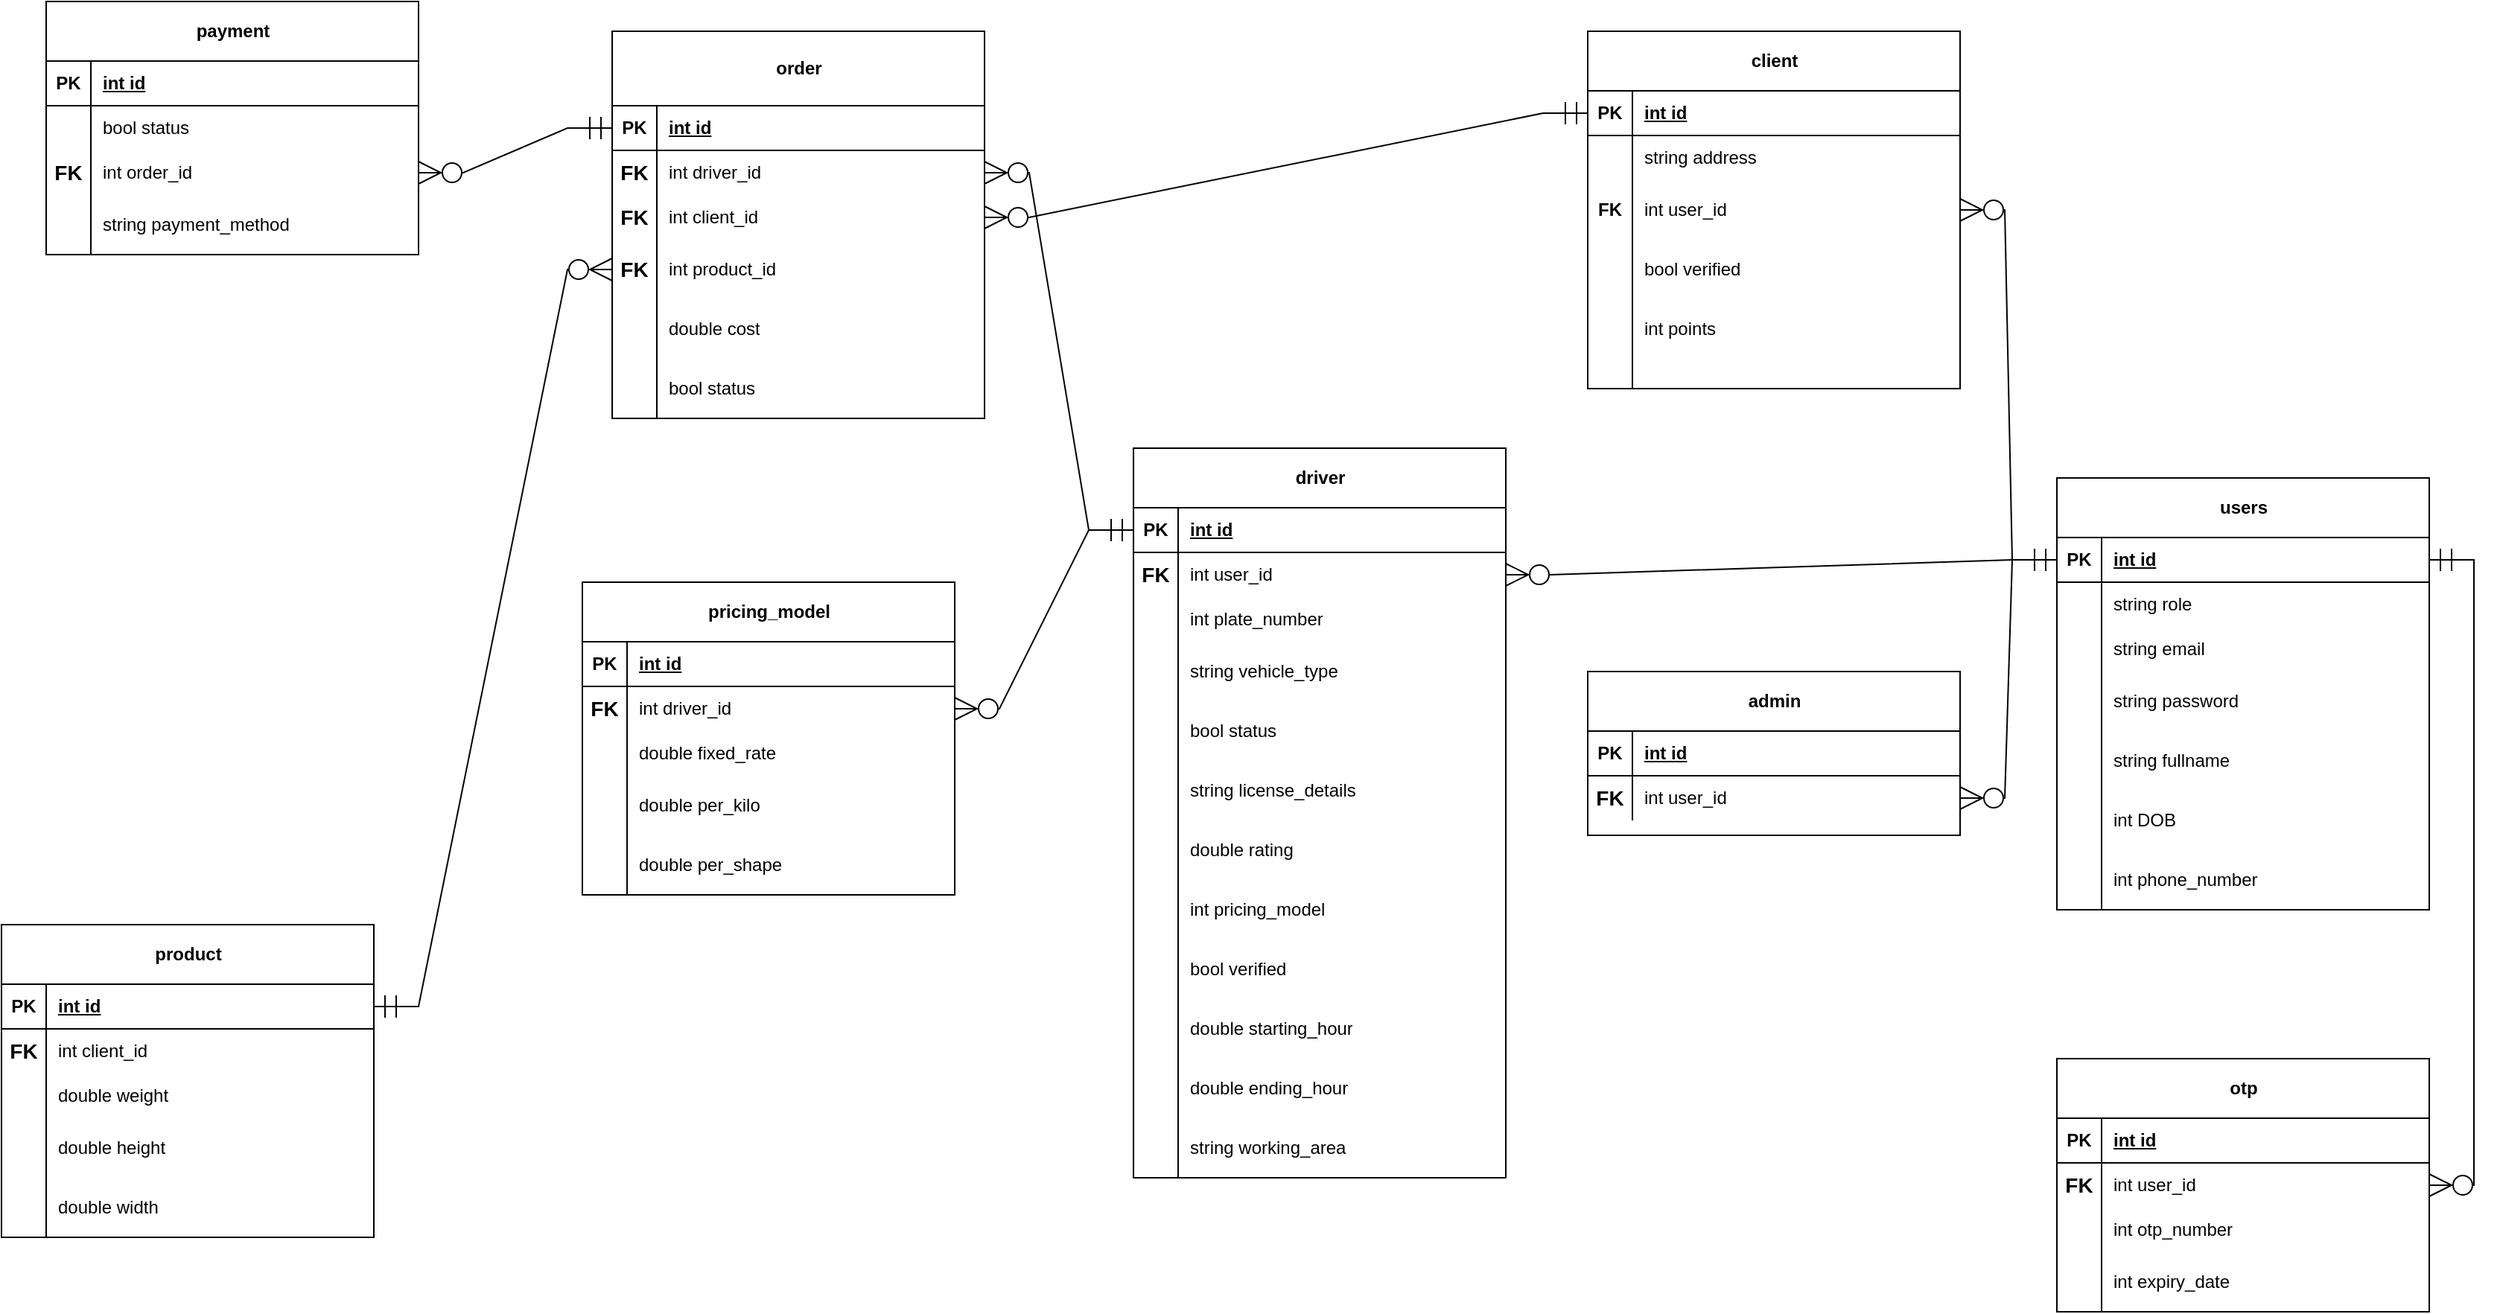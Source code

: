 <mxfile version="26.1.3">
  <diagram name="Page-1" id="a9xo3BriUFGoRTV9I2w5">
    <mxGraphModel dx="2643" dy="1025" grid="1" gridSize="10" guides="1" tooltips="1" connect="1" arrows="1" fold="1" page="1" pageScale="1" pageWidth="850" pageHeight="1100" math="0" shadow="0">
      <root>
        <mxCell id="0" />
        <mxCell id="1" parent="0" />
        <mxCell id="CptY9Ku69MgnRNYOvDGg-13" value="pricing_model" style="shape=table;startSize=40;container=1;collapsible=1;childLayout=tableLayout;fixedRows=1;rowLines=0;fontStyle=1;align=center;resizeLast=1;html=1;" vertex="1" parent="1">
          <mxGeometry x="350" y="420" width="250" height="210" as="geometry">
            <mxRectangle x="10" y="50" width="120" height="30" as="alternateBounds" />
          </mxGeometry>
        </mxCell>
        <mxCell id="CptY9Ku69MgnRNYOvDGg-14" value="" style="shape=tableRow;horizontal=0;startSize=0;swimlaneHead=0;swimlaneBody=0;fillColor=none;collapsible=0;dropTarget=0;points=[[0,0.5],[1,0.5]];portConstraint=eastwest;top=0;left=0;right=0;bottom=1;" vertex="1" parent="CptY9Ku69MgnRNYOvDGg-13">
          <mxGeometry y="40" width="250" height="30" as="geometry" />
        </mxCell>
        <mxCell id="CptY9Ku69MgnRNYOvDGg-15" value="PK" style="shape=partialRectangle;connectable=0;fillColor=none;top=0;left=0;bottom=0;right=0;fontStyle=1;overflow=hidden;whiteSpace=wrap;html=1;" vertex="1" parent="CptY9Ku69MgnRNYOvDGg-14">
          <mxGeometry width="30" height="30" as="geometry">
            <mxRectangle width="30" height="30" as="alternateBounds" />
          </mxGeometry>
        </mxCell>
        <mxCell id="CptY9Ku69MgnRNYOvDGg-16" value="int id" style="shape=partialRectangle;connectable=0;fillColor=none;top=0;left=0;bottom=0;right=0;align=left;spacingLeft=6;fontStyle=5;overflow=hidden;whiteSpace=wrap;html=1;" vertex="1" parent="CptY9Ku69MgnRNYOvDGg-14">
          <mxGeometry x="30" width="220" height="30" as="geometry">
            <mxRectangle width="220" height="30" as="alternateBounds" />
          </mxGeometry>
        </mxCell>
        <mxCell id="CptY9Ku69MgnRNYOvDGg-17" value="" style="shape=tableRow;horizontal=0;startSize=0;swimlaneHead=0;swimlaneBody=0;fillColor=none;collapsible=0;dropTarget=0;points=[[0,0.5],[1,0.5]];portConstraint=eastwest;top=0;left=0;right=0;bottom=0;" vertex="1" parent="CptY9Ku69MgnRNYOvDGg-13">
          <mxGeometry y="70" width="250" height="30" as="geometry" />
        </mxCell>
        <mxCell id="CptY9Ku69MgnRNYOvDGg-18" value="&lt;font style=&quot;font-size: 14px;&quot;&gt;&lt;b&gt;FK&lt;/b&gt;&lt;/font&gt;" style="shape=partialRectangle;connectable=0;fillColor=none;top=0;left=0;bottom=0;right=0;editable=1;overflow=hidden;whiteSpace=wrap;html=1;" vertex="1" parent="CptY9Ku69MgnRNYOvDGg-17">
          <mxGeometry width="30" height="30" as="geometry">
            <mxRectangle width="30" height="30" as="alternateBounds" />
          </mxGeometry>
        </mxCell>
        <mxCell id="CptY9Ku69MgnRNYOvDGg-19" value="int driver_id" style="shape=partialRectangle;connectable=0;fillColor=none;top=0;left=0;bottom=0;right=0;align=left;spacingLeft=6;overflow=hidden;whiteSpace=wrap;html=1;" vertex="1" parent="CptY9Ku69MgnRNYOvDGg-17">
          <mxGeometry x="30" width="220" height="30" as="geometry">
            <mxRectangle width="220" height="30" as="alternateBounds" />
          </mxGeometry>
        </mxCell>
        <mxCell id="CptY9Ku69MgnRNYOvDGg-20" value="" style="shape=tableRow;horizontal=0;startSize=0;swimlaneHead=0;swimlaneBody=0;fillColor=none;collapsible=0;dropTarget=0;points=[[0,0.5],[1,0.5]];portConstraint=eastwest;top=0;left=0;right=0;bottom=0;" vertex="1" parent="CptY9Ku69MgnRNYOvDGg-13">
          <mxGeometry y="100" width="250" height="30" as="geometry" />
        </mxCell>
        <mxCell id="CptY9Ku69MgnRNYOvDGg-21" value="" style="shape=partialRectangle;connectable=0;fillColor=none;top=0;left=0;bottom=0;right=0;editable=1;overflow=hidden;whiteSpace=wrap;html=1;" vertex="1" parent="CptY9Ku69MgnRNYOvDGg-20">
          <mxGeometry width="30" height="30" as="geometry">
            <mxRectangle width="30" height="30" as="alternateBounds" />
          </mxGeometry>
        </mxCell>
        <mxCell id="CptY9Ku69MgnRNYOvDGg-22" value="double fixed_rate" style="shape=partialRectangle;connectable=0;fillColor=none;top=0;left=0;bottom=0;right=0;align=left;spacingLeft=6;overflow=hidden;whiteSpace=wrap;html=1;" vertex="1" parent="CptY9Ku69MgnRNYOvDGg-20">
          <mxGeometry x="30" width="220" height="30" as="geometry">
            <mxRectangle width="220" height="30" as="alternateBounds" />
          </mxGeometry>
        </mxCell>
        <mxCell id="CptY9Ku69MgnRNYOvDGg-23" value="" style="shape=tableRow;horizontal=0;startSize=0;swimlaneHead=0;swimlaneBody=0;fillColor=none;collapsible=0;dropTarget=0;points=[[0,0.5],[1,0.5]];portConstraint=eastwest;top=0;left=0;right=0;bottom=0;" vertex="1" parent="CptY9Ku69MgnRNYOvDGg-13">
          <mxGeometry y="130" width="250" height="40" as="geometry" />
        </mxCell>
        <mxCell id="CptY9Ku69MgnRNYOvDGg-24" value="" style="shape=partialRectangle;connectable=0;fillColor=none;top=0;left=0;bottom=0;right=0;editable=1;overflow=hidden;whiteSpace=wrap;html=1;" vertex="1" parent="CptY9Ku69MgnRNYOvDGg-23">
          <mxGeometry width="30" height="40" as="geometry">
            <mxRectangle width="30" height="40" as="alternateBounds" />
          </mxGeometry>
        </mxCell>
        <mxCell id="CptY9Ku69MgnRNYOvDGg-25" value="double per_kilo" style="shape=partialRectangle;connectable=0;fillColor=none;top=0;left=0;bottom=0;right=0;align=left;spacingLeft=6;overflow=hidden;whiteSpace=wrap;html=1;" vertex="1" parent="CptY9Ku69MgnRNYOvDGg-23">
          <mxGeometry x="30" width="220" height="40" as="geometry">
            <mxRectangle width="220" height="40" as="alternateBounds" />
          </mxGeometry>
        </mxCell>
        <mxCell id="CptY9Ku69MgnRNYOvDGg-52" value="" style="shape=tableRow;horizontal=0;startSize=0;swimlaneHead=0;swimlaneBody=0;fillColor=none;collapsible=0;dropTarget=0;points=[[0,0.5],[1,0.5]];portConstraint=eastwest;top=0;left=0;right=0;bottom=0;" vertex="1" parent="CptY9Ku69MgnRNYOvDGg-13">
          <mxGeometry y="170" width="250" height="40" as="geometry" />
        </mxCell>
        <mxCell id="CptY9Ku69MgnRNYOvDGg-53" value="" style="shape=partialRectangle;connectable=0;fillColor=none;top=0;left=0;bottom=0;right=0;editable=1;overflow=hidden;whiteSpace=wrap;html=1;" vertex="1" parent="CptY9Ku69MgnRNYOvDGg-52">
          <mxGeometry width="30" height="40" as="geometry">
            <mxRectangle width="30" height="40" as="alternateBounds" />
          </mxGeometry>
        </mxCell>
        <mxCell id="CptY9Ku69MgnRNYOvDGg-54" value="double per_shape" style="shape=partialRectangle;connectable=0;fillColor=none;top=0;left=0;bottom=0;right=0;align=left;spacingLeft=6;overflow=hidden;whiteSpace=wrap;html=1;" vertex="1" parent="CptY9Ku69MgnRNYOvDGg-52">
          <mxGeometry x="30" width="220" height="40" as="geometry">
            <mxRectangle width="220" height="40" as="alternateBounds" />
          </mxGeometry>
        </mxCell>
        <mxCell id="CptY9Ku69MgnRNYOvDGg-55" value="payment" style="shape=table;startSize=40;container=1;collapsible=1;childLayout=tableLayout;fixedRows=1;rowLines=0;fontStyle=1;align=center;resizeLast=1;html=1;" vertex="1" parent="1">
          <mxGeometry x="-10" y="30" width="250" height="170" as="geometry">
            <mxRectangle x="320" y="50" width="120" height="30" as="alternateBounds" />
          </mxGeometry>
        </mxCell>
        <mxCell id="CptY9Ku69MgnRNYOvDGg-56" value="" style="shape=tableRow;horizontal=0;startSize=0;swimlaneHead=0;swimlaneBody=0;fillColor=none;collapsible=0;dropTarget=0;points=[[0,0.5],[1,0.5]];portConstraint=eastwest;top=0;left=0;right=0;bottom=1;" vertex="1" parent="CptY9Ku69MgnRNYOvDGg-55">
          <mxGeometry y="40" width="250" height="30" as="geometry" />
        </mxCell>
        <mxCell id="CptY9Ku69MgnRNYOvDGg-57" value="PK" style="shape=partialRectangle;connectable=0;fillColor=none;top=0;left=0;bottom=0;right=0;fontStyle=1;overflow=hidden;whiteSpace=wrap;html=1;" vertex="1" parent="CptY9Ku69MgnRNYOvDGg-56">
          <mxGeometry width="30" height="30" as="geometry">
            <mxRectangle width="30" height="30" as="alternateBounds" />
          </mxGeometry>
        </mxCell>
        <mxCell id="CptY9Ku69MgnRNYOvDGg-58" value="int id" style="shape=partialRectangle;connectable=0;fillColor=none;top=0;left=0;bottom=0;right=0;align=left;spacingLeft=6;fontStyle=5;overflow=hidden;whiteSpace=wrap;html=1;" vertex="1" parent="CptY9Ku69MgnRNYOvDGg-56">
          <mxGeometry x="30" width="220" height="30" as="geometry">
            <mxRectangle width="220" height="30" as="alternateBounds" />
          </mxGeometry>
        </mxCell>
        <mxCell id="CptY9Ku69MgnRNYOvDGg-59" value="" style="shape=tableRow;horizontal=0;startSize=0;swimlaneHead=0;swimlaneBody=0;fillColor=none;collapsible=0;dropTarget=0;points=[[0,0.5],[1,0.5]];portConstraint=eastwest;top=0;left=0;right=0;bottom=0;" vertex="1" parent="CptY9Ku69MgnRNYOvDGg-55">
          <mxGeometry y="70" width="250" height="30" as="geometry" />
        </mxCell>
        <mxCell id="CptY9Ku69MgnRNYOvDGg-60" value="" style="shape=partialRectangle;connectable=0;fillColor=none;top=0;left=0;bottom=0;right=0;editable=1;overflow=hidden;whiteSpace=wrap;html=1;" vertex="1" parent="CptY9Ku69MgnRNYOvDGg-59">
          <mxGeometry width="30" height="30" as="geometry">
            <mxRectangle width="30" height="30" as="alternateBounds" />
          </mxGeometry>
        </mxCell>
        <mxCell id="CptY9Ku69MgnRNYOvDGg-61" value="bool status" style="shape=partialRectangle;connectable=0;fillColor=none;top=0;left=0;bottom=0;right=0;align=left;spacingLeft=6;overflow=hidden;whiteSpace=wrap;html=1;" vertex="1" parent="CptY9Ku69MgnRNYOvDGg-59">
          <mxGeometry x="30" width="220" height="30" as="geometry">
            <mxRectangle width="220" height="30" as="alternateBounds" />
          </mxGeometry>
        </mxCell>
        <mxCell id="CptY9Ku69MgnRNYOvDGg-62" value="" style="shape=tableRow;horizontal=0;startSize=0;swimlaneHead=0;swimlaneBody=0;fillColor=none;collapsible=0;dropTarget=0;points=[[0,0.5],[1,0.5]];portConstraint=eastwest;top=0;left=0;right=0;bottom=0;" vertex="1" parent="CptY9Ku69MgnRNYOvDGg-55">
          <mxGeometry y="100" width="250" height="30" as="geometry" />
        </mxCell>
        <mxCell id="CptY9Ku69MgnRNYOvDGg-63" value="&lt;font style=&quot;font-size: 14px;&quot;&gt;&lt;b&gt;FK&lt;/b&gt;&lt;/font&gt;" style="shape=partialRectangle;connectable=0;fillColor=none;top=0;left=0;bottom=0;right=0;editable=1;overflow=hidden;whiteSpace=wrap;html=1;" vertex="1" parent="CptY9Ku69MgnRNYOvDGg-62">
          <mxGeometry width="30" height="30" as="geometry">
            <mxRectangle width="30" height="30" as="alternateBounds" />
          </mxGeometry>
        </mxCell>
        <mxCell id="CptY9Ku69MgnRNYOvDGg-64" value="int order_id" style="shape=partialRectangle;connectable=0;fillColor=none;top=0;left=0;bottom=0;right=0;align=left;spacingLeft=6;overflow=hidden;whiteSpace=wrap;html=1;" vertex="1" parent="CptY9Ku69MgnRNYOvDGg-62">
          <mxGeometry x="30" width="220" height="30" as="geometry">
            <mxRectangle width="220" height="30" as="alternateBounds" />
          </mxGeometry>
        </mxCell>
        <mxCell id="CptY9Ku69MgnRNYOvDGg-65" value="" style="shape=tableRow;horizontal=0;startSize=0;swimlaneHead=0;swimlaneBody=0;fillColor=none;collapsible=0;dropTarget=0;points=[[0,0.5],[1,0.5]];portConstraint=eastwest;top=0;left=0;right=0;bottom=0;" vertex="1" parent="CptY9Ku69MgnRNYOvDGg-55">
          <mxGeometry y="130" width="250" height="40" as="geometry" />
        </mxCell>
        <mxCell id="CptY9Ku69MgnRNYOvDGg-66" value="" style="shape=partialRectangle;connectable=0;fillColor=none;top=0;left=0;bottom=0;right=0;editable=1;overflow=hidden;whiteSpace=wrap;html=1;" vertex="1" parent="CptY9Ku69MgnRNYOvDGg-65">
          <mxGeometry width="30" height="40" as="geometry">
            <mxRectangle width="30" height="40" as="alternateBounds" />
          </mxGeometry>
        </mxCell>
        <mxCell id="CptY9Ku69MgnRNYOvDGg-67" value="string payment_method" style="shape=partialRectangle;connectable=0;fillColor=none;top=0;left=0;bottom=0;right=0;align=left;spacingLeft=6;overflow=hidden;whiteSpace=wrap;html=1;" vertex="1" parent="CptY9Ku69MgnRNYOvDGg-65">
          <mxGeometry x="30" width="220" height="40" as="geometry">
            <mxRectangle width="220" height="40" as="alternateBounds" />
          </mxGeometry>
        </mxCell>
        <mxCell id="CptY9Ku69MgnRNYOvDGg-71" value="client" style="shape=table;startSize=40;container=1;collapsible=1;childLayout=tableLayout;fixedRows=1;rowLines=0;fontStyle=1;align=center;resizeLast=1;html=1;" vertex="1" parent="1">
          <mxGeometry x="1025" y="50" width="250" height="240" as="geometry">
            <mxRectangle x="630" y="50" width="120" height="30" as="alternateBounds" />
          </mxGeometry>
        </mxCell>
        <mxCell id="CptY9Ku69MgnRNYOvDGg-72" value="" style="shape=tableRow;horizontal=0;startSize=0;swimlaneHead=0;swimlaneBody=0;fillColor=none;collapsible=0;dropTarget=0;points=[[0,0.5],[1,0.5]];portConstraint=eastwest;top=0;left=0;right=0;bottom=1;" vertex="1" parent="CptY9Ku69MgnRNYOvDGg-71">
          <mxGeometry y="40" width="250" height="30" as="geometry" />
        </mxCell>
        <mxCell id="CptY9Ku69MgnRNYOvDGg-73" value="PK" style="shape=partialRectangle;connectable=0;fillColor=none;top=0;left=0;bottom=0;right=0;fontStyle=1;overflow=hidden;whiteSpace=wrap;html=1;" vertex="1" parent="CptY9Ku69MgnRNYOvDGg-72">
          <mxGeometry width="30" height="30" as="geometry">
            <mxRectangle width="30" height="30" as="alternateBounds" />
          </mxGeometry>
        </mxCell>
        <mxCell id="CptY9Ku69MgnRNYOvDGg-74" value="int id" style="shape=partialRectangle;connectable=0;fillColor=none;top=0;left=0;bottom=0;right=0;align=left;spacingLeft=6;fontStyle=5;overflow=hidden;whiteSpace=wrap;html=1;" vertex="1" parent="CptY9Ku69MgnRNYOvDGg-72">
          <mxGeometry x="30" width="220" height="30" as="geometry">
            <mxRectangle width="220" height="30" as="alternateBounds" />
          </mxGeometry>
        </mxCell>
        <mxCell id="CptY9Ku69MgnRNYOvDGg-75" value="" style="shape=tableRow;horizontal=0;startSize=0;swimlaneHead=0;swimlaneBody=0;fillColor=none;collapsible=0;dropTarget=0;points=[[0,0.5],[1,0.5]];portConstraint=eastwest;top=0;left=0;right=0;bottom=0;" vertex="1" parent="CptY9Ku69MgnRNYOvDGg-71">
          <mxGeometry y="70" width="250" height="30" as="geometry" />
        </mxCell>
        <mxCell id="CptY9Ku69MgnRNYOvDGg-76" value="" style="shape=partialRectangle;connectable=0;fillColor=none;top=0;left=0;bottom=0;right=0;editable=1;overflow=hidden;whiteSpace=wrap;html=1;" vertex="1" parent="CptY9Ku69MgnRNYOvDGg-75">
          <mxGeometry width="30" height="30" as="geometry">
            <mxRectangle width="30" height="30" as="alternateBounds" />
          </mxGeometry>
        </mxCell>
        <mxCell id="CptY9Ku69MgnRNYOvDGg-77" value="string address" style="shape=partialRectangle;connectable=0;fillColor=none;top=0;left=0;bottom=0;right=0;align=left;spacingLeft=6;overflow=hidden;whiteSpace=wrap;html=1;" vertex="1" parent="CptY9Ku69MgnRNYOvDGg-75">
          <mxGeometry x="30" width="220" height="30" as="geometry">
            <mxRectangle width="220" height="30" as="alternateBounds" />
          </mxGeometry>
        </mxCell>
        <mxCell id="CptY9Ku69MgnRNYOvDGg-78" value="" style="shape=tableRow;horizontal=0;startSize=0;swimlaneHead=0;swimlaneBody=0;fillColor=none;collapsible=0;dropTarget=0;points=[[0,0.5],[1,0.5]];portConstraint=eastwest;top=0;left=0;right=0;bottom=0;" vertex="1" parent="CptY9Ku69MgnRNYOvDGg-71">
          <mxGeometry y="100" width="250" height="40" as="geometry" />
        </mxCell>
        <mxCell id="CptY9Ku69MgnRNYOvDGg-79" value="&lt;b&gt;FK&lt;/b&gt;" style="shape=partialRectangle;connectable=0;fillColor=none;top=0;left=0;bottom=0;right=0;editable=1;overflow=hidden;whiteSpace=wrap;html=1;" vertex="1" parent="CptY9Ku69MgnRNYOvDGg-78">
          <mxGeometry width="30" height="40" as="geometry">
            <mxRectangle width="30" height="40" as="alternateBounds" />
          </mxGeometry>
        </mxCell>
        <mxCell id="CptY9Ku69MgnRNYOvDGg-80" value="int user_id" style="shape=partialRectangle;connectable=0;fillColor=none;top=0;left=0;bottom=0;right=0;align=left;spacingLeft=6;overflow=hidden;whiteSpace=wrap;html=1;" vertex="1" parent="CptY9Ku69MgnRNYOvDGg-78">
          <mxGeometry x="30" width="220" height="40" as="geometry">
            <mxRectangle width="220" height="40" as="alternateBounds" />
          </mxGeometry>
        </mxCell>
        <mxCell id="CptY9Ku69MgnRNYOvDGg-81" value="" style="shape=tableRow;horizontal=0;startSize=0;swimlaneHead=0;swimlaneBody=0;fillColor=none;collapsible=0;dropTarget=0;points=[[0,0.5],[1,0.5]];portConstraint=eastwest;top=0;left=0;right=0;bottom=0;" vertex="1" parent="CptY9Ku69MgnRNYOvDGg-71">
          <mxGeometry y="140" width="250" height="40" as="geometry" />
        </mxCell>
        <mxCell id="CptY9Ku69MgnRNYOvDGg-82" value="" style="shape=partialRectangle;connectable=0;fillColor=none;top=0;left=0;bottom=0;right=0;editable=1;overflow=hidden;whiteSpace=wrap;html=1;" vertex="1" parent="CptY9Ku69MgnRNYOvDGg-81">
          <mxGeometry width="30" height="40" as="geometry">
            <mxRectangle width="30" height="40" as="alternateBounds" />
          </mxGeometry>
        </mxCell>
        <mxCell id="CptY9Ku69MgnRNYOvDGg-83" value="bool verified" style="shape=partialRectangle;connectable=0;fillColor=none;top=0;left=0;bottom=0;right=0;align=left;spacingLeft=6;overflow=hidden;whiteSpace=wrap;html=1;" vertex="1" parent="CptY9Ku69MgnRNYOvDGg-81">
          <mxGeometry x="30" width="220" height="40" as="geometry">
            <mxRectangle width="220" height="40" as="alternateBounds" />
          </mxGeometry>
        </mxCell>
        <mxCell id="CptY9Ku69MgnRNYOvDGg-87" value="" style="shape=tableRow;horizontal=0;startSize=0;swimlaneHead=0;swimlaneBody=0;fillColor=none;collapsible=0;dropTarget=0;points=[[0,0.5],[1,0.5]];portConstraint=eastwest;top=0;left=0;right=0;bottom=0;" vertex="1" parent="CptY9Ku69MgnRNYOvDGg-71">
          <mxGeometry y="180" width="250" height="40" as="geometry" />
        </mxCell>
        <mxCell id="CptY9Ku69MgnRNYOvDGg-88" value="" style="shape=partialRectangle;connectable=0;fillColor=none;top=0;left=0;bottom=0;right=0;editable=1;overflow=hidden;whiteSpace=wrap;html=1;" vertex="1" parent="CptY9Ku69MgnRNYOvDGg-87">
          <mxGeometry width="30" height="40" as="geometry">
            <mxRectangle width="30" height="40" as="alternateBounds" />
          </mxGeometry>
        </mxCell>
        <mxCell id="CptY9Ku69MgnRNYOvDGg-89" value="int points" style="shape=partialRectangle;connectable=0;fillColor=none;top=0;left=0;bottom=0;right=0;align=left;spacingLeft=6;overflow=hidden;whiteSpace=wrap;html=1;" vertex="1" parent="CptY9Ku69MgnRNYOvDGg-87">
          <mxGeometry x="30" width="220" height="40" as="geometry">
            <mxRectangle width="220" height="40" as="alternateBounds" />
          </mxGeometry>
        </mxCell>
        <mxCell id="CptY9Ku69MgnRNYOvDGg-84" value="" style="shape=tableRow;horizontal=0;startSize=0;swimlaneHead=0;swimlaneBody=0;fillColor=none;collapsible=0;dropTarget=0;points=[[0,0.5],[1,0.5]];portConstraint=eastwest;top=0;left=0;right=0;bottom=0;" vertex="1" parent="CptY9Ku69MgnRNYOvDGg-71">
          <mxGeometry y="220" width="250" height="20" as="geometry" />
        </mxCell>
        <mxCell id="CptY9Ku69MgnRNYOvDGg-85" value="" style="shape=partialRectangle;connectable=0;fillColor=none;top=0;left=0;bottom=0;right=0;editable=1;overflow=hidden;whiteSpace=wrap;html=1;" vertex="1" parent="CptY9Ku69MgnRNYOvDGg-84">
          <mxGeometry width="30" height="20" as="geometry">
            <mxRectangle width="30" height="20" as="alternateBounds" />
          </mxGeometry>
        </mxCell>
        <mxCell id="CptY9Ku69MgnRNYOvDGg-86" value="" style="shape=partialRectangle;connectable=0;fillColor=none;top=0;left=0;bottom=0;right=0;align=left;spacingLeft=6;overflow=hidden;whiteSpace=wrap;html=1;" vertex="1" parent="CptY9Ku69MgnRNYOvDGg-84">
          <mxGeometry x="30" width="220" height="20" as="geometry">
            <mxRectangle width="220" height="20" as="alternateBounds" />
          </mxGeometry>
        </mxCell>
        <mxCell id="CptY9Ku69MgnRNYOvDGg-90" value="driver" style="shape=table;startSize=40;container=1;collapsible=1;childLayout=tableLayout;fixedRows=1;rowLines=0;fontStyle=1;align=center;resizeLast=1;html=1;" vertex="1" parent="1">
          <mxGeometry x="720" y="330" width="250" height="490" as="geometry">
            <mxRectangle x="10" y="340" width="120" height="30" as="alternateBounds" />
          </mxGeometry>
        </mxCell>
        <mxCell id="CptY9Ku69MgnRNYOvDGg-91" value="" style="shape=tableRow;horizontal=0;startSize=0;swimlaneHead=0;swimlaneBody=0;fillColor=none;collapsible=0;dropTarget=0;points=[[0,0.5],[1,0.5]];portConstraint=eastwest;top=0;left=0;right=0;bottom=1;" vertex="1" parent="CptY9Ku69MgnRNYOvDGg-90">
          <mxGeometry y="40" width="250" height="30" as="geometry" />
        </mxCell>
        <mxCell id="CptY9Ku69MgnRNYOvDGg-92" value="PK" style="shape=partialRectangle;connectable=0;fillColor=none;top=0;left=0;bottom=0;right=0;fontStyle=1;overflow=hidden;whiteSpace=wrap;html=1;" vertex="1" parent="CptY9Ku69MgnRNYOvDGg-91">
          <mxGeometry width="30" height="30" as="geometry">
            <mxRectangle width="30" height="30" as="alternateBounds" />
          </mxGeometry>
        </mxCell>
        <mxCell id="CptY9Ku69MgnRNYOvDGg-93" value="int id" style="shape=partialRectangle;connectable=0;fillColor=none;top=0;left=0;bottom=0;right=0;align=left;spacingLeft=6;fontStyle=5;overflow=hidden;whiteSpace=wrap;html=1;" vertex="1" parent="CptY9Ku69MgnRNYOvDGg-91">
          <mxGeometry x="30" width="220" height="30" as="geometry">
            <mxRectangle width="220" height="30" as="alternateBounds" />
          </mxGeometry>
        </mxCell>
        <mxCell id="CptY9Ku69MgnRNYOvDGg-94" value="" style="shape=tableRow;horizontal=0;startSize=0;swimlaneHead=0;swimlaneBody=0;fillColor=none;collapsible=0;dropTarget=0;points=[[0,0.5],[1,0.5]];portConstraint=eastwest;top=0;left=0;right=0;bottom=0;" vertex="1" parent="CptY9Ku69MgnRNYOvDGg-90">
          <mxGeometry y="70" width="250" height="30" as="geometry" />
        </mxCell>
        <mxCell id="CptY9Ku69MgnRNYOvDGg-95" value="&lt;font style=&quot;font-size: 14px;&quot;&gt;&lt;b&gt;FK&lt;/b&gt;&lt;/font&gt;" style="shape=partialRectangle;connectable=0;fillColor=none;top=0;left=0;bottom=0;right=0;editable=1;overflow=hidden;whiteSpace=wrap;html=1;" vertex="1" parent="CptY9Ku69MgnRNYOvDGg-94">
          <mxGeometry width="30" height="30" as="geometry">
            <mxRectangle width="30" height="30" as="alternateBounds" />
          </mxGeometry>
        </mxCell>
        <mxCell id="CptY9Ku69MgnRNYOvDGg-96" value="int user_id" style="shape=partialRectangle;connectable=0;fillColor=none;top=0;left=0;bottom=0;right=0;align=left;spacingLeft=6;overflow=hidden;whiteSpace=wrap;html=1;" vertex="1" parent="CptY9Ku69MgnRNYOvDGg-94">
          <mxGeometry x="30" width="220" height="30" as="geometry">
            <mxRectangle width="220" height="30" as="alternateBounds" />
          </mxGeometry>
        </mxCell>
        <mxCell id="CptY9Ku69MgnRNYOvDGg-97" value="" style="shape=tableRow;horizontal=0;startSize=0;swimlaneHead=0;swimlaneBody=0;fillColor=none;collapsible=0;dropTarget=0;points=[[0,0.5],[1,0.5]];portConstraint=eastwest;top=0;left=0;right=0;bottom=0;" vertex="1" parent="CptY9Ku69MgnRNYOvDGg-90">
          <mxGeometry y="100" width="250" height="30" as="geometry" />
        </mxCell>
        <mxCell id="CptY9Ku69MgnRNYOvDGg-98" value="" style="shape=partialRectangle;connectable=0;fillColor=none;top=0;left=0;bottom=0;right=0;editable=1;overflow=hidden;whiteSpace=wrap;html=1;" vertex="1" parent="CptY9Ku69MgnRNYOvDGg-97">
          <mxGeometry width="30" height="30" as="geometry">
            <mxRectangle width="30" height="30" as="alternateBounds" />
          </mxGeometry>
        </mxCell>
        <mxCell id="CptY9Ku69MgnRNYOvDGg-99" value="int plate_number" style="shape=partialRectangle;connectable=0;fillColor=none;top=0;left=0;bottom=0;right=0;align=left;spacingLeft=6;overflow=hidden;whiteSpace=wrap;html=1;" vertex="1" parent="CptY9Ku69MgnRNYOvDGg-97">
          <mxGeometry x="30" width="220" height="30" as="geometry">
            <mxRectangle width="220" height="30" as="alternateBounds" />
          </mxGeometry>
        </mxCell>
        <mxCell id="CptY9Ku69MgnRNYOvDGg-100" value="" style="shape=tableRow;horizontal=0;startSize=0;swimlaneHead=0;swimlaneBody=0;fillColor=none;collapsible=0;dropTarget=0;points=[[0,0.5],[1,0.5]];portConstraint=eastwest;top=0;left=0;right=0;bottom=0;" vertex="1" parent="CptY9Ku69MgnRNYOvDGg-90">
          <mxGeometry y="130" width="250" height="40" as="geometry" />
        </mxCell>
        <mxCell id="CptY9Ku69MgnRNYOvDGg-101" value="" style="shape=partialRectangle;connectable=0;fillColor=none;top=0;left=0;bottom=0;right=0;editable=1;overflow=hidden;whiteSpace=wrap;html=1;" vertex="1" parent="CptY9Ku69MgnRNYOvDGg-100">
          <mxGeometry width="30" height="40" as="geometry">
            <mxRectangle width="30" height="40" as="alternateBounds" />
          </mxGeometry>
        </mxCell>
        <mxCell id="CptY9Ku69MgnRNYOvDGg-102" value="string vehicle_type" style="shape=partialRectangle;connectable=0;fillColor=none;top=0;left=0;bottom=0;right=0;align=left;spacingLeft=6;overflow=hidden;whiteSpace=wrap;html=1;" vertex="1" parent="CptY9Ku69MgnRNYOvDGg-100">
          <mxGeometry x="30" width="220" height="40" as="geometry">
            <mxRectangle width="220" height="40" as="alternateBounds" />
          </mxGeometry>
        </mxCell>
        <mxCell id="CptY9Ku69MgnRNYOvDGg-103" value="" style="shape=tableRow;horizontal=0;startSize=0;swimlaneHead=0;swimlaneBody=0;fillColor=none;collapsible=0;dropTarget=0;points=[[0,0.5],[1,0.5]];portConstraint=eastwest;top=0;left=0;right=0;bottom=0;" vertex="1" parent="CptY9Ku69MgnRNYOvDGg-90">
          <mxGeometry y="170" width="250" height="40" as="geometry" />
        </mxCell>
        <mxCell id="CptY9Ku69MgnRNYOvDGg-104" value="" style="shape=partialRectangle;connectable=0;fillColor=none;top=0;left=0;bottom=0;right=0;editable=1;overflow=hidden;whiteSpace=wrap;html=1;" vertex="1" parent="CptY9Ku69MgnRNYOvDGg-103">
          <mxGeometry width="30" height="40" as="geometry">
            <mxRectangle width="30" height="40" as="alternateBounds" />
          </mxGeometry>
        </mxCell>
        <mxCell id="CptY9Ku69MgnRNYOvDGg-105" value="bool status" style="shape=partialRectangle;connectable=0;fillColor=none;top=0;left=0;bottom=0;right=0;align=left;spacingLeft=6;overflow=hidden;whiteSpace=wrap;html=1;" vertex="1" parent="CptY9Ku69MgnRNYOvDGg-103">
          <mxGeometry x="30" width="220" height="40" as="geometry">
            <mxRectangle width="220" height="40" as="alternateBounds" />
          </mxGeometry>
        </mxCell>
        <mxCell id="CptY9Ku69MgnRNYOvDGg-106" value="" style="shape=tableRow;horizontal=0;startSize=0;swimlaneHead=0;swimlaneBody=0;fillColor=none;collapsible=0;dropTarget=0;points=[[0,0.5],[1,0.5]];portConstraint=eastwest;top=0;left=0;right=0;bottom=0;" vertex="1" parent="CptY9Ku69MgnRNYOvDGg-90">
          <mxGeometry y="210" width="250" height="40" as="geometry" />
        </mxCell>
        <mxCell id="CptY9Ku69MgnRNYOvDGg-107" value="" style="shape=partialRectangle;connectable=0;fillColor=none;top=0;left=0;bottom=0;right=0;editable=1;overflow=hidden;whiteSpace=wrap;html=1;" vertex="1" parent="CptY9Ku69MgnRNYOvDGg-106">
          <mxGeometry width="30" height="40" as="geometry">
            <mxRectangle width="30" height="40" as="alternateBounds" />
          </mxGeometry>
        </mxCell>
        <mxCell id="CptY9Ku69MgnRNYOvDGg-108" value="string license_details" style="shape=partialRectangle;connectable=0;fillColor=none;top=0;left=0;bottom=0;right=0;align=left;spacingLeft=6;overflow=hidden;whiteSpace=wrap;html=1;" vertex="1" parent="CptY9Ku69MgnRNYOvDGg-106">
          <mxGeometry x="30" width="220" height="40" as="geometry">
            <mxRectangle width="220" height="40" as="alternateBounds" />
          </mxGeometry>
        </mxCell>
        <mxCell id="CptY9Ku69MgnRNYOvDGg-109" value="" style="shape=tableRow;horizontal=0;startSize=0;swimlaneHead=0;swimlaneBody=0;fillColor=none;collapsible=0;dropTarget=0;points=[[0,0.5],[1,0.5]];portConstraint=eastwest;top=0;left=0;right=0;bottom=0;" vertex="1" parent="CptY9Ku69MgnRNYOvDGg-90">
          <mxGeometry y="250" width="250" height="40" as="geometry" />
        </mxCell>
        <mxCell id="CptY9Ku69MgnRNYOvDGg-110" value="" style="shape=partialRectangle;connectable=0;fillColor=none;top=0;left=0;bottom=0;right=0;editable=1;overflow=hidden;whiteSpace=wrap;html=1;" vertex="1" parent="CptY9Ku69MgnRNYOvDGg-109">
          <mxGeometry width="30" height="40" as="geometry">
            <mxRectangle width="30" height="40" as="alternateBounds" />
          </mxGeometry>
        </mxCell>
        <mxCell id="CptY9Ku69MgnRNYOvDGg-111" value="double rating" style="shape=partialRectangle;connectable=0;fillColor=none;top=0;left=0;bottom=0;right=0;align=left;spacingLeft=6;overflow=hidden;whiteSpace=wrap;html=1;" vertex="1" parent="CptY9Ku69MgnRNYOvDGg-109">
          <mxGeometry x="30" width="220" height="40" as="geometry">
            <mxRectangle width="220" height="40" as="alternateBounds" />
          </mxGeometry>
        </mxCell>
        <mxCell id="CptY9Ku69MgnRNYOvDGg-112" value="" style="shape=tableRow;horizontal=0;startSize=0;swimlaneHead=0;swimlaneBody=0;fillColor=none;collapsible=0;dropTarget=0;points=[[0,0.5],[1,0.5]];portConstraint=eastwest;top=0;left=0;right=0;bottom=0;" vertex="1" parent="CptY9Ku69MgnRNYOvDGg-90">
          <mxGeometry y="290" width="250" height="40" as="geometry" />
        </mxCell>
        <mxCell id="CptY9Ku69MgnRNYOvDGg-113" value="" style="shape=partialRectangle;connectable=0;fillColor=none;top=0;left=0;bottom=0;right=0;editable=1;overflow=hidden;whiteSpace=wrap;html=1;" vertex="1" parent="CptY9Ku69MgnRNYOvDGg-112">
          <mxGeometry width="30" height="40" as="geometry">
            <mxRectangle width="30" height="40" as="alternateBounds" />
          </mxGeometry>
        </mxCell>
        <mxCell id="CptY9Ku69MgnRNYOvDGg-114" value="int pricing_model" style="shape=partialRectangle;connectable=0;fillColor=none;top=0;left=0;bottom=0;right=0;align=left;spacingLeft=6;overflow=hidden;whiteSpace=wrap;html=1;" vertex="1" parent="CptY9Ku69MgnRNYOvDGg-112">
          <mxGeometry x="30" width="220" height="40" as="geometry">
            <mxRectangle width="220" height="40" as="alternateBounds" />
          </mxGeometry>
        </mxCell>
        <mxCell id="CptY9Ku69MgnRNYOvDGg-115" value="" style="shape=tableRow;horizontal=0;startSize=0;swimlaneHead=0;swimlaneBody=0;fillColor=none;collapsible=0;dropTarget=0;points=[[0,0.5],[1,0.5]];portConstraint=eastwest;top=0;left=0;right=0;bottom=0;" vertex="1" parent="CptY9Ku69MgnRNYOvDGg-90">
          <mxGeometry y="330" width="250" height="40" as="geometry" />
        </mxCell>
        <mxCell id="CptY9Ku69MgnRNYOvDGg-116" value="" style="shape=partialRectangle;connectable=0;fillColor=none;top=0;left=0;bottom=0;right=0;editable=1;overflow=hidden;whiteSpace=wrap;html=1;" vertex="1" parent="CptY9Ku69MgnRNYOvDGg-115">
          <mxGeometry width="30" height="40" as="geometry">
            <mxRectangle width="30" height="40" as="alternateBounds" />
          </mxGeometry>
        </mxCell>
        <mxCell id="CptY9Ku69MgnRNYOvDGg-117" value="bool verified" style="shape=partialRectangle;connectable=0;fillColor=none;top=0;left=0;bottom=0;right=0;align=left;spacingLeft=6;overflow=hidden;whiteSpace=wrap;html=1;" vertex="1" parent="CptY9Ku69MgnRNYOvDGg-115">
          <mxGeometry x="30" width="220" height="40" as="geometry">
            <mxRectangle width="220" height="40" as="alternateBounds" />
          </mxGeometry>
        </mxCell>
        <mxCell id="CptY9Ku69MgnRNYOvDGg-118" value="" style="shape=tableRow;horizontal=0;startSize=0;swimlaneHead=0;swimlaneBody=0;fillColor=none;collapsible=0;dropTarget=0;points=[[0,0.5],[1,0.5]];portConstraint=eastwest;top=0;left=0;right=0;bottom=0;" vertex="1" parent="CptY9Ku69MgnRNYOvDGg-90">
          <mxGeometry y="370" width="250" height="40" as="geometry" />
        </mxCell>
        <mxCell id="CptY9Ku69MgnRNYOvDGg-119" value="" style="shape=partialRectangle;connectable=0;fillColor=none;top=0;left=0;bottom=0;right=0;editable=1;overflow=hidden;whiteSpace=wrap;html=1;" vertex="1" parent="CptY9Ku69MgnRNYOvDGg-118">
          <mxGeometry width="30" height="40" as="geometry">
            <mxRectangle width="30" height="40" as="alternateBounds" />
          </mxGeometry>
        </mxCell>
        <mxCell id="CptY9Ku69MgnRNYOvDGg-120" value="double starting_hour" style="shape=partialRectangle;connectable=0;fillColor=none;top=0;left=0;bottom=0;right=0;align=left;spacingLeft=6;overflow=hidden;whiteSpace=wrap;html=1;" vertex="1" parent="CptY9Ku69MgnRNYOvDGg-118">
          <mxGeometry x="30" width="220" height="40" as="geometry">
            <mxRectangle width="220" height="40" as="alternateBounds" />
          </mxGeometry>
        </mxCell>
        <mxCell id="CptY9Ku69MgnRNYOvDGg-121" value="" style="shape=tableRow;horizontal=0;startSize=0;swimlaneHead=0;swimlaneBody=0;fillColor=none;collapsible=0;dropTarget=0;points=[[0,0.5],[1,0.5]];portConstraint=eastwest;top=0;left=0;right=0;bottom=0;" vertex="1" parent="CptY9Ku69MgnRNYOvDGg-90">
          <mxGeometry y="410" width="250" height="40" as="geometry" />
        </mxCell>
        <mxCell id="CptY9Ku69MgnRNYOvDGg-122" value="" style="shape=partialRectangle;connectable=0;fillColor=none;top=0;left=0;bottom=0;right=0;editable=1;overflow=hidden;whiteSpace=wrap;html=1;" vertex="1" parent="CptY9Ku69MgnRNYOvDGg-121">
          <mxGeometry width="30" height="40" as="geometry">
            <mxRectangle width="30" height="40" as="alternateBounds" />
          </mxGeometry>
        </mxCell>
        <mxCell id="CptY9Ku69MgnRNYOvDGg-123" value="double ending_hour" style="shape=partialRectangle;connectable=0;fillColor=none;top=0;left=0;bottom=0;right=0;align=left;spacingLeft=6;overflow=hidden;whiteSpace=wrap;html=1;" vertex="1" parent="CptY9Ku69MgnRNYOvDGg-121">
          <mxGeometry x="30" width="220" height="40" as="geometry">
            <mxRectangle width="220" height="40" as="alternateBounds" />
          </mxGeometry>
        </mxCell>
        <mxCell id="CptY9Ku69MgnRNYOvDGg-124" value="" style="shape=tableRow;horizontal=0;startSize=0;swimlaneHead=0;swimlaneBody=0;fillColor=none;collapsible=0;dropTarget=0;points=[[0,0.5],[1,0.5]];portConstraint=eastwest;top=0;left=0;right=0;bottom=0;" vertex="1" parent="CptY9Ku69MgnRNYOvDGg-90">
          <mxGeometry y="450" width="250" height="40" as="geometry" />
        </mxCell>
        <mxCell id="CptY9Ku69MgnRNYOvDGg-125" value="" style="shape=partialRectangle;connectable=0;fillColor=none;top=0;left=0;bottom=0;right=0;editable=1;overflow=hidden;whiteSpace=wrap;html=1;" vertex="1" parent="CptY9Ku69MgnRNYOvDGg-124">
          <mxGeometry width="30" height="40" as="geometry">
            <mxRectangle width="30" height="40" as="alternateBounds" />
          </mxGeometry>
        </mxCell>
        <mxCell id="CptY9Ku69MgnRNYOvDGg-126" value="string working_area" style="shape=partialRectangle;connectable=0;fillColor=none;top=0;left=0;bottom=0;right=0;align=left;spacingLeft=6;overflow=hidden;whiteSpace=wrap;html=1;" vertex="1" parent="CptY9Ku69MgnRNYOvDGg-124">
          <mxGeometry x="30" width="220" height="40" as="geometry">
            <mxRectangle width="220" height="40" as="alternateBounds" />
          </mxGeometry>
        </mxCell>
        <mxCell id="CptY9Ku69MgnRNYOvDGg-127" value="order" style="shape=table;startSize=50;container=1;collapsible=1;childLayout=tableLayout;fixedRows=1;rowLines=0;fontStyle=1;align=center;resizeLast=1;html=1;" vertex="1" parent="1">
          <mxGeometry x="370" y="50" width="250" height="260" as="geometry">
            <mxRectangle x="320" y="340" width="120" height="30" as="alternateBounds" />
          </mxGeometry>
        </mxCell>
        <mxCell id="CptY9Ku69MgnRNYOvDGg-128" value="" style="shape=tableRow;horizontal=0;startSize=0;swimlaneHead=0;swimlaneBody=0;fillColor=none;collapsible=0;dropTarget=0;points=[[0,0.5],[1,0.5]];portConstraint=eastwest;top=0;left=0;right=0;bottom=1;" vertex="1" parent="CptY9Ku69MgnRNYOvDGg-127">
          <mxGeometry y="50" width="250" height="30" as="geometry" />
        </mxCell>
        <mxCell id="CptY9Ku69MgnRNYOvDGg-129" value="PK" style="shape=partialRectangle;connectable=0;fillColor=none;top=0;left=0;bottom=0;right=0;fontStyle=1;overflow=hidden;whiteSpace=wrap;html=1;" vertex="1" parent="CptY9Ku69MgnRNYOvDGg-128">
          <mxGeometry width="30" height="30" as="geometry">
            <mxRectangle width="30" height="30" as="alternateBounds" />
          </mxGeometry>
        </mxCell>
        <mxCell id="CptY9Ku69MgnRNYOvDGg-130" value="int id" style="shape=partialRectangle;connectable=0;fillColor=none;top=0;left=0;bottom=0;right=0;align=left;spacingLeft=6;fontStyle=5;overflow=hidden;whiteSpace=wrap;html=1;" vertex="1" parent="CptY9Ku69MgnRNYOvDGg-128">
          <mxGeometry x="30" width="220" height="30" as="geometry">
            <mxRectangle width="220" height="30" as="alternateBounds" />
          </mxGeometry>
        </mxCell>
        <mxCell id="CptY9Ku69MgnRNYOvDGg-131" value="" style="shape=tableRow;horizontal=0;startSize=0;swimlaneHead=0;swimlaneBody=0;fillColor=none;collapsible=0;dropTarget=0;points=[[0,0.5],[1,0.5]];portConstraint=eastwest;top=0;left=0;right=0;bottom=0;" vertex="1" parent="CptY9Ku69MgnRNYOvDGg-127">
          <mxGeometry y="80" width="250" height="30" as="geometry" />
        </mxCell>
        <mxCell id="CptY9Ku69MgnRNYOvDGg-132" value="&lt;font style=&quot;font-size: 14px;&quot;&gt;&lt;b&gt;FK&lt;/b&gt;&lt;/font&gt;" style="shape=partialRectangle;connectable=0;fillColor=none;top=0;left=0;bottom=0;right=0;editable=1;overflow=hidden;whiteSpace=wrap;html=1;" vertex="1" parent="CptY9Ku69MgnRNYOvDGg-131">
          <mxGeometry width="30" height="30" as="geometry">
            <mxRectangle width="30" height="30" as="alternateBounds" />
          </mxGeometry>
        </mxCell>
        <mxCell id="CptY9Ku69MgnRNYOvDGg-133" value="int driver_id" style="shape=partialRectangle;connectable=0;fillColor=none;top=0;left=0;bottom=0;right=0;align=left;spacingLeft=6;overflow=hidden;whiteSpace=wrap;html=1;" vertex="1" parent="CptY9Ku69MgnRNYOvDGg-131">
          <mxGeometry x="30" width="220" height="30" as="geometry">
            <mxRectangle width="220" height="30" as="alternateBounds" />
          </mxGeometry>
        </mxCell>
        <mxCell id="CptY9Ku69MgnRNYOvDGg-134" value="" style="shape=tableRow;horizontal=0;startSize=0;swimlaneHead=0;swimlaneBody=0;fillColor=none;collapsible=0;dropTarget=0;points=[[0,0.5],[1,0.5]];portConstraint=eastwest;top=0;left=0;right=0;bottom=0;" vertex="1" parent="CptY9Ku69MgnRNYOvDGg-127">
          <mxGeometry y="110" width="250" height="30" as="geometry" />
        </mxCell>
        <mxCell id="CptY9Ku69MgnRNYOvDGg-135" value="&lt;b&gt;&lt;font style=&quot;font-size: 14px;&quot;&gt;FK&lt;/font&gt;&lt;/b&gt;" style="shape=partialRectangle;connectable=0;fillColor=none;top=0;left=0;bottom=0;right=0;editable=1;overflow=hidden;whiteSpace=wrap;html=1;" vertex="1" parent="CptY9Ku69MgnRNYOvDGg-134">
          <mxGeometry width="30" height="30" as="geometry">
            <mxRectangle width="30" height="30" as="alternateBounds" />
          </mxGeometry>
        </mxCell>
        <mxCell id="CptY9Ku69MgnRNYOvDGg-136" value="int client_id" style="shape=partialRectangle;connectable=0;fillColor=none;top=0;left=0;bottom=0;right=0;align=left;spacingLeft=6;overflow=hidden;whiteSpace=wrap;html=1;" vertex="1" parent="CptY9Ku69MgnRNYOvDGg-134">
          <mxGeometry x="30" width="220" height="30" as="geometry">
            <mxRectangle width="220" height="30" as="alternateBounds" />
          </mxGeometry>
        </mxCell>
        <mxCell id="CptY9Ku69MgnRNYOvDGg-137" value="" style="shape=tableRow;horizontal=0;startSize=0;swimlaneHead=0;swimlaneBody=0;fillColor=none;collapsible=0;dropTarget=0;points=[[0,0.5],[1,0.5]];portConstraint=eastwest;top=0;left=0;right=0;bottom=0;" vertex="1" parent="CptY9Ku69MgnRNYOvDGg-127">
          <mxGeometry y="140" width="250" height="40" as="geometry" />
        </mxCell>
        <mxCell id="CptY9Ku69MgnRNYOvDGg-138" value="&lt;font style=&quot;font-size: 14px;&quot;&gt;&lt;b&gt;FK&lt;/b&gt;&lt;/font&gt;" style="shape=partialRectangle;connectable=0;fillColor=none;top=0;left=0;bottom=0;right=0;editable=1;overflow=hidden;whiteSpace=wrap;html=1;" vertex="1" parent="CptY9Ku69MgnRNYOvDGg-137">
          <mxGeometry width="30" height="40" as="geometry">
            <mxRectangle width="30" height="40" as="alternateBounds" />
          </mxGeometry>
        </mxCell>
        <mxCell id="CptY9Ku69MgnRNYOvDGg-139" value="int product_id" style="shape=partialRectangle;connectable=0;fillColor=none;top=0;left=0;bottom=0;right=0;align=left;spacingLeft=6;overflow=hidden;whiteSpace=wrap;html=1;" vertex="1" parent="CptY9Ku69MgnRNYOvDGg-137">
          <mxGeometry x="30" width="220" height="40" as="geometry">
            <mxRectangle width="220" height="40" as="alternateBounds" />
          </mxGeometry>
        </mxCell>
        <mxCell id="CptY9Ku69MgnRNYOvDGg-140" value="" style="shape=tableRow;horizontal=0;startSize=0;swimlaneHead=0;swimlaneBody=0;fillColor=none;collapsible=0;dropTarget=0;points=[[0,0.5],[1,0.5]];portConstraint=eastwest;top=0;left=0;right=0;bottom=0;" vertex="1" parent="CptY9Ku69MgnRNYOvDGg-127">
          <mxGeometry y="180" width="250" height="40" as="geometry" />
        </mxCell>
        <mxCell id="CptY9Ku69MgnRNYOvDGg-141" value="" style="shape=partialRectangle;connectable=0;fillColor=none;top=0;left=0;bottom=0;right=0;editable=1;overflow=hidden;whiteSpace=wrap;html=1;" vertex="1" parent="CptY9Ku69MgnRNYOvDGg-140">
          <mxGeometry width="30" height="40" as="geometry">
            <mxRectangle width="30" height="40" as="alternateBounds" />
          </mxGeometry>
        </mxCell>
        <mxCell id="CptY9Ku69MgnRNYOvDGg-142" value="double cost" style="shape=partialRectangle;connectable=0;fillColor=none;top=0;left=0;bottom=0;right=0;align=left;spacingLeft=6;overflow=hidden;whiteSpace=wrap;html=1;" vertex="1" parent="CptY9Ku69MgnRNYOvDGg-140">
          <mxGeometry x="30" width="220" height="40" as="geometry">
            <mxRectangle width="220" height="40" as="alternateBounds" />
          </mxGeometry>
        </mxCell>
        <mxCell id="CptY9Ku69MgnRNYOvDGg-143" value="" style="shape=tableRow;horizontal=0;startSize=0;swimlaneHead=0;swimlaneBody=0;fillColor=none;collapsible=0;dropTarget=0;points=[[0,0.5],[1,0.5]];portConstraint=eastwest;top=0;left=0;right=0;bottom=0;" vertex="1" parent="CptY9Ku69MgnRNYOvDGg-127">
          <mxGeometry y="220" width="250" height="40" as="geometry" />
        </mxCell>
        <mxCell id="CptY9Ku69MgnRNYOvDGg-144" value="" style="shape=partialRectangle;connectable=0;fillColor=none;top=0;left=0;bottom=0;right=0;editable=1;overflow=hidden;whiteSpace=wrap;html=1;" vertex="1" parent="CptY9Ku69MgnRNYOvDGg-143">
          <mxGeometry width="30" height="40" as="geometry">
            <mxRectangle width="30" height="40" as="alternateBounds" />
          </mxGeometry>
        </mxCell>
        <mxCell id="CptY9Ku69MgnRNYOvDGg-145" value="bool status" style="shape=partialRectangle;connectable=0;fillColor=none;top=0;left=0;bottom=0;right=0;align=left;spacingLeft=6;overflow=hidden;whiteSpace=wrap;html=1;" vertex="1" parent="CptY9Ku69MgnRNYOvDGg-143">
          <mxGeometry x="30" width="220" height="40" as="geometry">
            <mxRectangle width="220" height="40" as="alternateBounds" />
          </mxGeometry>
        </mxCell>
        <mxCell id="CptY9Ku69MgnRNYOvDGg-146" value="admin" style="shape=table;startSize=40;container=1;collapsible=1;childLayout=tableLayout;fixedRows=1;rowLines=0;fontStyle=1;align=center;resizeLast=1;html=1;" vertex="1" parent="1">
          <mxGeometry x="1025" y="480" width="250" height="110" as="geometry">
            <mxRectangle x="630" y="340" width="120" height="30" as="alternateBounds" />
          </mxGeometry>
        </mxCell>
        <mxCell id="CptY9Ku69MgnRNYOvDGg-147" value="" style="shape=tableRow;horizontal=0;startSize=0;swimlaneHead=0;swimlaneBody=0;fillColor=none;collapsible=0;dropTarget=0;points=[[0,0.5],[1,0.5]];portConstraint=eastwest;top=0;left=0;right=0;bottom=1;" vertex="1" parent="CptY9Ku69MgnRNYOvDGg-146">
          <mxGeometry y="40" width="250" height="30" as="geometry" />
        </mxCell>
        <mxCell id="CptY9Ku69MgnRNYOvDGg-148" value="PK" style="shape=partialRectangle;connectable=0;fillColor=none;top=0;left=0;bottom=0;right=0;fontStyle=1;overflow=hidden;whiteSpace=wrap;html=1;" vertex="1" parent="CptY9Ku69MgnRNYOvDGg-147">
          <mxGeometry width="30" height="30" as="geometry">
            <mxRectangle width="30" height="30" as="alternateBounds" />
          </mxGeometry>
        </mxCell>
        <mxCell id="CptY9Ku69MgnRNYOvDGg-149" value="int id" style="shape=partialRectangle;connectable=0;fillColor=none;top=0;left=0;bottom=0;right=0;align=left;spacingLeft=6;fontStyle=5;overflow=hidden;whiteSpace=wrap;html=1;" vertex="1" parent="CptY9Ku69MgnRNYOvDGg-147">
          <mxGeometry x="30" width="220" height="30" as="geometry">
            <mxRectangle width="220" height="30" as="alternateBounds" />
          </mxGeometry>
        </mxCell>
        <mxCell id="CptY9Ku69MgnRNYOvDGg-150" value="" style="shape=tableRow;horizontal=0;startSize=0;swimlaneHead=0;swimlaneBody=0;fillColor=none;collapsible=0;dropTarget=0;points=[[0,0.5],[1,0.5]];portConstraint=eastwest;top=0;left=0;right=0;bottom=0;" vertex="1" parent="CptY9Ku69MgnRNYOvDGg-146">
          <mxGeometry y="70" width="250" height="30" as="geometry" />
        </mxCell>
        <mxCell id="CptY9Ku69MgnRNYOvDGg-151" value="&lt;font style=&quot;font-size: 14px;&quot;&gt;&lt;b&gt;FK&lt;/b&gt;&lt;/font&gt;" style="shape=partialRectangle;connectable=0;fillColor=none;top=0;left=0;bottom=0;right=0;editable=1;overflow=hidden;whiteSpace=wrap;html=1;" vertex="1" parent="CptY9Ku69MgnRNYOvDGg-150">
          <mxGeometry width="30" height="30" as="geometry">
            <mxRectangle width="30" height="30" as="alternateBounds" />
          </mxGeometry>
        </mxCell>
        <mxCell id="CptY9Ku69MgnRNYOvDGg-152" value="int user_id" style="shape=partialRectangle;connectable=0;fillColor=none;top=0;left=0;bottom=0;right=0;align=left;spacingLeft=6;overflow=hidden;whiteSpace=wrap;html=1;" vertex="1" parent="CptY9Ku69MgnRNYOvDGg-150">
          <mxGeometry x="30" width="220" height="30" as="geometry">
            <mxRectangle width="220" height="30" as="alternateBounds" />
          </mxGeometry>
        </mxCell>
        <mxCell id="CptY9Ku69MgnRNYOvDGg-165" value="users" style="shape=table;startSize=40;container=1;collapsible=1;childLayout=tableLayout;fixedRows=1;rowLines=0;fontStyle=1;align=center;resizeLast=1;html=1;" vertex="1" parent="1">
          <mxGeometry x="1340" y="350" width="250" height="290" as="geometry">
            <mxRectangle x="10" y="535" width="120" height="30" as="alternateBounds" />
          </mxGeometry>
        </mxCell>
        <mxCell id="CptY9Ku69MgnRNYOvDGg-166" value="" style="shape=tableRow;horizontal=0;startSize=0;swimlaneHead=0;swimlaneBody=0;fillColor=none;collapsible=0;dropTarget=0;points=[[0,0.5],[1,0.5]];portConstraint=eastwest;top=0;left=0;right=0;bottom=1;" vertex="1" parent="CptY9Ku69MgnRNYOvDGg-165">
          <mxGeometry y="40" width="250" height="30" as="geometry" />
        </mxCell>
        <mxCell id="CptY9Ku69MgnRNYOvDGg-167" value="PK" style="shape=partialRectangle;connectable=0;fillColor=none;top=0;left=0;bottom=0;right=0;fontStyle=1;overflow=hidden;whiteSpace=wrap;html=1;" vertex="1" parent="CptY9Ku69MgnRNYOvDGg-166">
          <mxGeometry width="30" height="30" as="geometry">
            <mxRectangle width="30" height="30" as="alternateBounds" />
          </mxGeometry>
        </mxCell>
        <mxCell id="CptY9Ku69MgnRNYOvDGg-168" value="int id" style="shape=partialRectangle;connectable=0;fillColor=none;top=0;left=0;bottom=0;right=0;align=left;spacingLeft=6;fontStyle=5;overflow=hidden;whiteSpace=wrap;html=1;" vertex="1" parent="CptY9Ku69MgnRNYOvDGg-166">
          <mxGeometry x="30" width="220" height="30" as="geometry">
            <mxRectangle width="220" height="30" as="alternateBounds" />
          </mxGeometry>
        </mxCell>
        <mxCell id="CptY9Ku69MgnRNYOvDGg-169" value="" style="shape=tableRow;horizontal=0;startSize=0;swimlaneHead=0;swimlaneBody=0;fillColor=none;collapsible=0;dropTarget=0;points=[[0,0.5],[1,0.5]];portConstraint=eastwest;top=0;left=0;right=0;bottom=0;" vertex="1" parent="CptY9Ku69MgnRNYOvDGg-165">
          <mxGeometry y="70" width="250" height="30" as="geometry" />
        </mxCell>
        <mxCell id="CptY9Ku69MgnRNYOvDGg-170" value="" style="shape=partialRectangle;connectable=0;fillColor=none;top=0;left=0;bottom=0;right=0;editable=1;overflow=hidden;whiteSpace=wrap;html=1;" vertex="1" parent="CptY9Ku69MgnRNYOvDGg-169">
          <mxGeometry width="30" height="30" as="geometry">
            <mxRectangle width="30" height="30" as="alternateBounds" />
          </mxGeometry>
        </mxCell>
        <mxCell id="CptY9Ku69MgnRNYOvDGg-171" value="string role" style="shape=partialRectangle;connectable=0;fillColor=none;top=0;left=0;bottom=0;right=0;align=left;spacingLeft=6;overflow=hidden;whiteSpace=wrap;html=1;" vertex="1" parent="CptY9Ku69MgnRNYOvDGg-169">
          <mxGeometry x="30" width="220" height="30" as="geometry">
            <mxRectangle width="220" height="30" as="alternateBounds" />
          </mxGeometry>
        </mxCell>
        <mxCell id="CptY9Ku69MgnRNYOvDGg-172" value="" style="shape=tableRow;horizontal=0;startSize=0;swimlaneHead=0;swimlaneBody=0;fillColor=none;collapsible=0;dropTarget=0;points=[[0,0.5],[1,0.5]];portConstraint=eastwest;top=0;left=0;right=0;bottom=0;" vertex="1" parent="CptY9Ku69MgnRNYOvDGg-165">
          <mxGeometry y="100" width="250" height="30" as="geometry" />
        </mxCell>
        <mxCell id="CptY9Ku69MgnRNYOvDGg-173" value="" style="shape=partialRectangle;connectable=0;fillColor=none;top=0;left=0;bottom=0;right=0;editable=1;overflow=hidden;whiteSpace=wrap;html=1;" vertex="1" parent="CptY9Ku69MgnRNYOvDGg-172">
          <mxGeometry width="30" height="30" as="geometry">
            <mxRectangle width="30" height="30" as="alternateBounds" />
          </mxGeometry>
        </mxCell>
        <mxCell id="CptY9Ku69MgnRNYOvDGg-174" value="string email" style="shape=partialRectangle;connectable=0;fillColor=none;top=0;left=0;bottom=0;right=0;align=left;spacingLeft=6;overflow=hidden;whiteSpace=wrap;html=1;" vertex="1" parent="CptY9Ku69MgnRNYOvDGg-172">
          <mxGeometry x="30" width="220" height="30" as="geometry">
            <mxRectangle width="220" height="30" as="alternateBounds" />
          </mxGeometry>
        </mxCell>
        <mxCell id="CptY9Ku69MgnRNYOvDGg-175" value="" style="shape=tableRow;horizontal=0;startSize=0;swimlaneHead=0;swimlaneBody=0;fillColor=none;collapsible=0;dropTarget=0;points=[[0,0.5],[1,0.5]];portConstraint=eastwest;top=0;left=0;right=0;bottom=0;" vertex="1" parent="CptY9Ku69MgnRNYOvDGg-165">
          <mxGeometry y="130" width="250" height="40" as="geometry" />
        </mxCell>
        <mxCell id="CptY9Ku69MgnRNYOvDGg-176" value="" style="shape=partialRectangle;connectable=0;fillColor=none;top=0;left=0;bottom=0;right=0;editable=1;overflow=hidden;whiteSpace=wrap;html=1;" vertex="1" parent="CptY9Ku69MgnRNYOvDGg-175">
          <mxGeometry width="30" height="40" as="geometry">
            <mxRectangle width="30" height="40" as="alternateBounds" />
          </mxGeometry>
        </mxCell>
        <mxCell id="CptY9Ku69MgnRNYOvDGg-177" value="string password" style="shape=partialRectangle;connectable=0;fillColor=none;top=0;left=0;bottom=0;right=0;align=left;spacingLeft=6;overflow=hidden;whiteSpace=wrap;html=1;" vertex="1" parent="CptY9Ku69MgnRNYOvDGg-175">
          <mxGeometry x="30" width="220" height="40" as="geometry">
            <mxRectangle width="220" height="40" as="alternateBounds" />
          </mxGeometry>
        </mxCell>
        <mxCell id="CptY9Ku69MgnRNYOvDGg-178" value="" style="shape=tableRow;horizontal=0;startSize=0;swimlaneHead=0;swimlaneBody=0;fillColor=none;collapsible=0;dropTarget=0;points=[[0,0.5],[1,0.5]];portConstraint=eastwest;top=0;left=0;right=0;bottom=0;" vertex="1" parent="CptY9Ku69MgnRNYOvDGg-165">
          <mxGeometry y="170" width="250" height="40" as="geometry" />
        </mxCell>
        <mxCell id="CptY9Ku69MgnRNYOvDGg-179" value="" style="shape=partialRectangle;connectable=0;fillColor=none;top=0;left=0;bottom=0;right=0;editable=1;overflow=hidden;whiteSpace=wrap;html=1;" vertex="1" parent="CptY9Ku69MgnRNYOvDGg-178">
          <mxGeometry width="30" height="40" as="geometry">
            <mxRectangle width="30" height="40" as="alternateBounds" />
          </mxGeometry>
        </mxCell>
        <mxCell id="CptY9Ku69MgnRNYOvDGg-180" value="string fullname" style="shape=partialRectangle;connectable=0;fillColor=none;top=0;left=0;bottom=0;right=0;align=left;spacingLeft=6;overflow=hidden;whiteSpace=wrap;html=1;" vertex="1" parent="CptY9Ku69MgnRNYOvDGg-178">
          <mxGeometry x="30" width="220" height="40" as="geometry">
            <mxRectangle width="220" height="40" as="alternateBounds" />
          </mxGeometry>
        </mxCell>
        <mxCell id="CptY9Ku69MgnRNYOvDGg-181" value="" style="shape=tableRow;horizontal=0;startSize=0;swimlaneHead=0;swimlaneBody=0;fillColor=none;collapsible=0;dropTarget=0;points=[[0,0.5],[1,0.5]];portConstraint=eastwest;top=0;left=0;right=0;bottom=0;" vertex="1" parent="CptY9Ku69MgnRNYOvDGg-165">
          <mxGeometry y="210" width="250" height="40" as="geometry" />
        </mxCell>
        <mxCell id="CptY9Ku69MgnRNYOvDGg-182" value="" style="shape=partialRectangle;connectable=0;fillColor=none;top=0;left=0;bottom=0;right=0;editable=1;overflow=hidden;whiteSpace=wrap;html=1;" vertex="1" parent="CptY9Ku69MgnRNYOvDGg-181">
          <mxGeometry width="30" height="40" as="geometry">
            <mxRectangle width="30" height="40" as="alternateBounds" />
          </mxGeometry>
        </mxCell>
        <mxCell id="CptY9Ku69MgnRNYOvDGg-183" value="int DOB" style="shape=partialRectangle;connectable=0;fillColor=none;top=0;left=0;bottom=0;right=0;align=left;spacingLeft=6;overflow=hidden;whiteSpace=wrap;html=1;" vertex="1" parent="CptY9Ku69MgnRNYOvDGg-181">
          <mxGeometry x="30" width="220" height="40" as="geometry">
            <mxRectangle width="220" height="40" as="alternateBounds" />
          </mxGeometry>
        </mxCell>
        <mxCell id="CptY9Ku69MgnRNYOvDGg-184" value="" style="shape=tableRow;horizontal=0;startSize=0;swimlaneHead=0;swimlaneBody=0;fillColor=none;collapsible=0;dropTarget=0;points=[[0,0.5],[1,0.5]];portConstraint=eastwest;top=0;left=0;right=0;bottom=0;" vertex="1" parent="CptY9Ku69MgnRNYOvDGg-165">
          <mxGeometry y="250" width="250" height="40" as="geometry" />
        </mxCell>
        <mxCell id="CptY9Ku69MgnRNYOvDGg-185" value="" style="shape=partialRectangle;connectable=0;fillColor=none;top=0;left=0;bottom=0;right=0;editable=1;overflow=hidden;whiteSpace=wrap;html=1;" vertex="1" parent="CptY9Ku69MgnRNYOvDGg-184">
          <mxGeometry width="30" height="40" as="geometry">
            <mxRectangle width="30" height="40" as="alternateBounds" />
          </mxGeometry>
        </mxCell>
        <mxCell id="CptY9Ku69MgnRNYOvDGg-186" value="int phone_number" style="shape=partialRectangle;connectable=0;fillColor=none;top=0;left=0;bottom=0;right=0;align=left;spacingLeft=6;overflow=hidden;whiteSpace=wrap;html=1;" vertex="1" parent="CptY9Ku69MgnRNYOvDGg-184">
          <mxGeometry x="30" width="220" height="40" as="geometry">
            <mxRectangle width="220" height="40" as="alternateBounds" />
          </mxGeometry>
        </mxCell>
        <mxCell id="CptY9Ku69MgnRNYOvDGg-187" value="product" style="shape=table;startSize=40;container=1;collapsible=1;childLayout=tableLayout;fixedRows=1;rowLines=0;fontStyle=1;align=center;resizeLast=1;html=1;" vertex="1" parent="1">
          <mxGeometry x="-40" y="650" width="250" height="210" as="geometry">
            <mxRectangle x="330" y="630" width="120" height="30" as="alternateBounds" />
          </mxGeometry>
        </mxCell>
        <mxCell id="CptY9Ku69MgnRNYOvDGg-188" value="" style="shape=tableRow;horizontal=0;startSize=0;swimlaneHead=0;swimlaneBody=0;fillColor=none;collapsible=0;dropTarget=0;points=[[0,0.5],[1,0.5]];portConstraint=eastwest;top=0;left=0;right=0;bottom=1;" vertex="1" parent="CptY9Ku69MgnRNYOvDGg-187">
          <mxGeometry y="40" width="250" height="30" as="geometry" />
        </mxCell>
        <mxCell id="CptY9Ku69MgnRNYOvDGg-189" value="PK" style="shape=partialRectangle;connectable=0;fillColor=none;top=0;left=0;bottom=0;right=0;fontStyle=1;overflow=hidden;whiteSpace=wrap;html=1;" vertex="1" parent="CptY9Ku69MgnRNYOvDGg-188">
          <mxGeometry width="30" height="30" as="geometry">
            <mxRectangle width="30" height="30" as="alternateBounds" />
          </mxGeometry>
        </mxCell>
        <mxCell id="CptY9Ku69MgnRNYOvDGg-190" value="int id" style="shape=partialRectangle;connectable=0;fillColor=none;top=0;left=0;bottom=0;right=0;align=left;spacingLeft=6;fontStyle=5;overflow=hidden;whiteSpace=wrap;html=1;" vertex="1" parent="CptY9Ku69MgnRNYOvDGg-188">
          <mxGeometry x="30" width="220" height="30" as="geometry">
            <mxRectangle width="220" height="30" as="alternateBounds" />
          </mxGeometry>
        </mxCell>
        <mxCell id="CptY9Ku69MgnRNYOvDGg-191" value="" style="shape=tableRow;horizontal=0;startSize=0;swimlaneHead=0;swimlaneBody=0;fillColor=none;collapsible=0;dropTarget=0;points=[[0,0.5],[1,0.5]];portConstraint=eastwest;top=0;left=0;right=0;bottom=0;" vertex="1" parent="CptY9Ku69MgnRNYOvDGg-187">
          <mxGeometry y="70" width="250" height="30" as="geometry" />
        </mxCell>
        <mxCell id="CptY9Ku69MgnRNYOvDGg-192" value="&lt;b&gt;&lt;font style=&quot;font-size: 14px;&quot;&gt;FK&lt;/font&gt;&lt;/b&gt;" style="shape=partialRectangle;connectable=0;fillColor=none;top=0;left=0;bottom=0;right=0;editable=1;overflow=hidden;whiteSpace=wrap;html=1;" vertex="1" parent="CptY9Ku69MgnRNYOvDGg-191">
          <mxGeometry width="30" height="30" as="geometry">
            <mxRectangle width="30" height="30" as="alternateBounds" />
          </mxGeometry>
        </mxCell>
        <mxCell id="CptY9Ku69MgnRNYOvDGg-193" value="int client_id" style="shape=partialRectangle;connectable=0;fillColor=none;top=0;left=0;bottom=0;right=0;align=left;spacingLeft=6;overflow=hidden;whiteSpace=wrap;html=1;" vertex="1" parent="CptY9Ku69MgnRNYOvDGg-191">
          <mxGeometry x="30" width="220" height="30" as="geometry">
            <mxRectangle width="220" height="30" as="alternateBounds" />
          </mxGeometry>
        </mxCell>
        <mxCell id="CptY9Ku69MgnRNYOvDGg-194" value="" style="shape=tableRow;horizontal=0;startSize=0;swimlaneHead=0;swimlaneBody=0;fillColor=none;collapsible=0;dropTarget=0;points=[[0,0.5],[1,0.5]];portConstraint=eastwest;top=0;left=0;right=0;bottom=0;" vertex="1" parent="CptY9Ku69MgnRNYOvDGg-187">
          <mxGeometry y="100" width="250" height="30" as="geometry" />
        </mxCell>
        <mxCell id="CptY9Ku69MgnRNYOvDGg-195" value="" style="shape=partialRectangle;connectable=0;fillColor=none;top=0;left=0;bottom=0;right=0;editable=1;overflow=hidden;whiteSpace=wrap;html=1;" vertex="1" parent="CptY9Ku69MgnRNYOvDGg-194">
          <mxGeometry width="30" height="30" as="geometry">
            <mxRectangle width="30" height="30" as="alternateBounds" />
          </mxGeometry>
        </mxCell>
        <mxCell id="CptY9Ku69MgnRNYOvDGg-196" value="double weight" style="shape=partialRectangle;connectable=0;fillColor=none;top=0;left=0;bottom=0;right=0;align=left;spacingLeft=6;overflow=hidden;whiteSpace=wrap;html=1;" vertex="1" parent="CptY9Ku69MgnRNYOvDGg-194">
          <mxGeometry x="30" width="220" height="30" as="geometry">
            <mxRectangle width="220" height="30" as="alternateBounds" />
          </mxGeometry>
        </mxCell>
        <mxCell id="CptY9Ku69MgnRNYOvDGg-197" value="" style="shape=tableRow;horizontal=0;startSize=0;swimlaneHead=0;swimlaneBody=0;fillColor=none;collapsible=0;dropTarget=0;points=[[0,0.5],[1,0.5]];portConstraint=eastwest;top=0;left=0;right=0;bottom=0;" vertex="1" parent="CptY9Ku69MgnRNYOvDGg-187">
          <mxGeometry y="130" width="250" height="40" as="geometry" />
        </mxCell>
        <mxCell id="CptY9Ku69MgnRNYOvDGg-198" value="" style="shape=partialRectangle;connectable=0;fillColor=none;top=0;left=0;bottom=0;right=0;editable=1;overflow=hidden;whiteSpace=wrap;html=1;" vertex="1" parent="CptY9Ku69MgnRNYOvDGg-197">
          <mxGeometry width="30" height="40" as="geometry">
            <mxRectangle width="30" height="40" as="alternateBounds" />
          </mxGeometry>
        </mxCell>
        <mxCell id="CptY9Ku69MgnRNYOvDGg-199" value="double height" style="shape=partialRectangle;connectable=0;fillColor=none;top=0;left=0;bottom=0;right=0;align=left;spacingLeft=6;overflow=hidden;whiteSpace=wrap;html=1;" vertex="1" parent="CptY9Ku69MgnRNYOvDGg-197">
          <mxGeometry x="30" width="220" height="40" as="geometry">
            <mxRectangle width="220" height="40" as="alternateBounds" />
          </mxGeometry>
        </mxCell>
        <mxCell id="CptY9Ku69MgnRNYOvDGg-200" value="" style="shape=tableRow;horizontal=0;startSize=0;swimlaneHead=0;swimlaneBody=0;fillColor=none;collapsible=0;dropTarget=0;points=[[0,0.5],[1,0.5]];portConstraint=eastwest;top=0;left=0;right=0;bottom=0;" vertex="1" parent="CptY9Ku69MgnRNYOvDGg-187">
          <mxGeometry y="170" width="250" height="40" as="geometry" />
        </mxCell>
        <mxCell id="CptY9Ku69MgnRNYOvDGg-201" value="" style="shape=partialRectangle;connectable=0;fillColor=none;top=0;left=0;bottom=0;right=0;editable=1;overflow=hidden;whiteSpace=wrap;html=1;" vertex="1" parent="CptY9Ku69MgnRNYOvDGg-200">
          <mxGeometry width="30" height="40" as="geometry">
            <mxRectangle width="30" height="40" as="alternateBounds" />
          </mxGeometry>
        </mxCell>
        <mxCell id="CptY9Ku69MgnRNYOvDGg-202" value="double width" style="shape=partialRectangle;connectable=0;fillColor=none;top=0;left=0;bottom=0;right=0;align=left;spacingLeft=6;overflow=hidden;whiteSpace=wrap;html=1;" vertex="1" parent="CptY9Ku69MgnRNYOvDGg-200">
          <mxGeometry x="30" width="220" height="40" as="geometry">
            <mxRectangle width="220" height="40" as="alternateBounds" />
          </mxGeometry>
        </mxCell>
        <mxCell id="CptY9Ku69MgnRNYOvDGg-209" value="otp" style="shape=table;startSize=40;container=1;collapsible=1;childLayout=tableLayout;fixedRows=1;rowLines=0;fontStyle=1;align=center;resizeLast=1;html=1;" vertex="1" parent="1">
          <mxGeometry x="1340" y="740" width="250" height="170" as="geometry">
            <mxRectangle x="630" y="535" width="120" height="30" as="alternateBounds" />
          </mxGeometry>
        </mxCell>
        <mxCell id="CptY9Ku69MgnRNYOvDGg-210" value="" style="shape=tableRow;horizontal=0;startSize=0;swimlaneHead=0;swimlaneBody=0;fillColor=none;collapsible=0;dropTarget=0;points=[[0,0.5],[1,0.5]];portConstraint=eastwest;top=0;left=0;right=0;bottom=1;" vertex="1" parent="CptY9Ku69MgnRNYOvDGg-209">
          <mxGeometry y="40" width="250" height="30" as="geometry" />
        </mxCell>
        <mxCell id="CptY9Ku69MgnRNYOvDGg-211" value="PK" style="shape=partialRectangle;connectable=0;fillColor=none;top=0;left=0;bottom=0;right=0;fontStyle=1;overflow=hidden;whiteSpace=wrap;html=1;" vertex="1" parent="CptY9Ku69MgnRNYOvDGg-210">
          <mxGeometry width="30" height="30" as="geometry">
            <mxRectangle width="30" height="30" as="alternateBounds" />
          </mxGeometry>
        </mxCell>
        <mxCell id="CptY9Ku69MgnRNYOvDGg-212" value="int id" style="shape=partialRectangle;connectable=0;fillColor=none;top=0;left=0;bottom=0;right=0;align=left;spacingLeft=6;fontStyle=5;overflow=hidden;whiteSpace=wrap;html=1;" vertex="1" parent="CptY9Ku69MgnRNYOvDGg-210">
          <mxGeometry x="30" width="220" height="30" as="geometry">
            <mxRectangle width="220" height="30" as="alternateBounds" />
          </mxGeometry>
        </mxCell>
        <mxCell id="CptY9Ku69MgnRNYOvDGg-213" value="" style="shape=tableRow;horizontal=0;startSize=0;swimlaneHead=0;swimlaneBody=0;fillColor=none;collapsible=0;dropTarget=0;points=[[0,0.5],[1,0.5]];portConstraint=eastwest;top=0;left=0;right=0;bottom=0;" vertex="1" parent="CptY9Ku69MgnRNYOvDGg-209">
          <mxGeometry y="70" width="250" height="30" as="geometry" />
        </mxCell>
        <mxCell id="CptY9Ku69MgnRNYOvDGg-214" value="&lt;b&gt;&lt;font style=&quot;font-size: 14px;&quot;&gt;FK&lt;/font&gt;&lt;/b&gt;" style="shape=partialRectangle;connectable=0;fillColor=none;top=0;left=0;bottom=0;right=0;editable=1;overflow=hidden;whiteSpace=wrap;html=1;" vertex="1" parent="CptY9Ku69MgnRNYOvDGg-213">
          <mxGeometry width="30" height="30" as="geometry">
            <mxRectangle width="30" height="30" as="alternateBounds" />
          </mxGeometry>
        </mxCell>
        <mxCell id="CptY9Ku69MgnRNYOvDGg-215" value="int user_id" style="shape=partialRectangle;connectable=0;fillColor=none;top=0;left=0;bottom=0;right=0;align=left;spacingLeft=6;overflow=hidden;whiteSpace=wrap;html=1;" vertex="1" parent="CptY9Ku69MgnRNYOvDGg-213">
          <mxGeometry x="30" width="220" height="30" as="geometry">
            <mxRectangle width="220" height="30" as="alternateBounds" />
          </mxGeometry>
        </mxCell>
        <mxCell id="CptY9Ku69MgnRNYOvDGg-216" value="" style="shape=tableRow;horizontal=0;startSize=0;swimlaneHead=0;swimlaneBody=0;fillColor=none;collapsible=0;dropTarget=0;points=[[0,0.5],[1,0.5]];portConstraint=eastwest;top=0;left=0;right=0;bottom=0;" vertex="1" parent="CptY9Ku69MgnRNYOvDGg-209">
          <mxGeometry y="100" width="250" height="30" as="geometry" />
        </mxCell>
        <mxCell id="CptY9Ku69MgnRNYOvDGg-217" value="" style="shape=partialRectangle;connectable=0;fillColor=none;top=0;left=0;bottom=0;right=0;editable=1;overflow=hidden;whiteSpace=wrap;html=1;" vertex="1" parent="CptY9Ku69MgnRNYOvDGg-216">
          <mxGeometry width="30" height="30" as="geometry">
            <mxRectangle width="30" height="30" as="alternateBounds" />
          </mxGeometry>
        </mxCell>
        <mxCell id="CptY9Ku69MgnRNYOvDGg-218" value="int otp_number" style="shape=partialRectangle;connectable=0;fillColor=none;top=0;left=0;bottom=0;right=0;align=left;spacingLeft=6;overflow=hidden;whiteSpace=wrap;html=1;" vertex="1" parent="CptY9Ku69MgnRNYOvDGg-216">
          <mxGeometry x="30" width="220" height="30" as="geometry">
            <mxRectangle width="220" height="30" as="alternateBounds" />
          </mxGeometry>
        </mxCell>
        <mxCell id="CptY9Ku69MgnRNYOvDGg-219" value="" style="shape=tableRow;horizontal=0;startSize=0;swimlaneHead=0;swimlaneBody=0;fillColor=none;collapsible=0;dropTarget=0;points=[[0,0.5],[1,0.5]];portConstraint=eastwest;top=0;left=0;right=0;bottom=0;" vertex="1" parent="CptY9Ku69MgnRNYOvDGg-209">
          <mxGeometry y="130" width="250" height="40" as="geometry" />
        </mxCell>
        <mxCell id="CptY9Ku69MgnRNYOvDGg-220" value="" style="shape=partialRectangle;connectable=0;fillColor=none;top=0;left=0;bottom=0;right=0;editable=1;overflow=hidden;whiteSpace=wrap;html=1;" vertex="1" parent="CptY9Ku69MgnRNYOvDGg-219">
          <mxGeometry width="30" height="40" as="geometry">
            <mxRectangle width="30" height="40" as="alternateBounds" />
          </mxGeometry>
        </mxCell>
        <mxCell id="CptY9Ku69MgnRNYOvDGg-221" value="int expiry_date" style="shape=partialRectangle;connectable=0;fillColor=none;top=0;left=0;bottom=0;right=0;align=left;spacingLeft=6;overflow=hidden;whiteSpace=wrap;html=1;" vertex="1" parent="CptY9Ku69MgnRNYOvDGg-219">
          <mxGeometry x="30" width="220" height="40" as="geometry">
            <mxRectangle width="220" height="40" as="alternateBounds" />
          </mxGeometry>
        </mxCell>
        <mxCell id="CptY9Ku69MgnRNYOvDGg-226" value="" style="edgeStyle=entityRelationEdgeStyle;fontSize=12;html=1;endArrow=ERzeroToMany;startArrow=ERmandOne;rounded=0;endSize=13;startSize=13;" edge="1" parent="1" source="CptY9Ku69MgnRNYOvDGg-166" target="CptY9Ku69MgnRNYOvDGg-78">
          <mxGeometry width="100" height="100" relative="1" as="geometry">
            <mxPoint x="1140" y="390" as="sourcePoint" />
            <mxPoint x="1240" y="290" as="targetPoint" />
            <Array as="points">
              <mxPoint x="1480" y="190" />
            </Array>
          </mxGeometry>
        </mxCell>
        <mxCell id="CptY9Ku69MgnRNYOvDGg-227" value="" style="edgeStyle=entityRelationEdgeStyle;fontSize=12;html=1;endArrow=ERzeroToMany;startArrow=ERmandOne;rounded=0;endSize=13;startSize=13;" edge="1" parent="1" source="CptY9Ku69MgnRNYOvDGg-166" target="CptY9Ku69MgnRNYOvDGg-94">
          <mxGeometry width="100" height="100" relative="1" as="geometry">
            <mxPoint x="1220" y="490" as="sourcePoint" />
            <mxPoint x="1180" y="170" as="targetPoint" />
            <Array as="points">
              <mxPoint x="1080" y="140" />
            </Array>
          </mxGeometry>
        </mxCell>
        <mxCell id="CptY9Ku69MgnRNYOvDGg-228" value="" style="edgeStyle=entityRelationEdgeStyle;fontSize=12;html=1;endArrow=ERzeroToMany;startArrow=ERmandOne;rounded=0;endSize=13;startSize=13;" edge="1" parent="1" source="CptY9Ku69MgnRNYOvDGg-166" target="CptY9Ku69MgnRNYOvDGg-150">
          <mxGeometry width="100" height="100" relative="1" as="geometry">
            <mxPoint x="1190" y="565" as="sourcePoint" />
            <mxPoint x="1180" y="270" as="targetPoint" />
            <Array as="points">
              <mxPoint x="1080" y="240" />
            </Array>
          </mxGeometry>
        </mxCell>
        <mxCell id="CptY9Ku69MgnRNYOvDGg-229" value="" style="edgeStyle=entityRelationEdgeStyle;fontSize=12;html=1;endArrow=ERzeroToMany;startArrow=ERmandOne;rounded=0;endSize=13;startSize=13;" edge="1" parent="1" source="CptY9Ku69MgnRNYOvDGg-91" target="CptY9Ku69MgnRNYOvDGg-131">
          <mxGeometry width="100" height="100" relative="1" as="geometry">
            <mxPoint x="740" y="410" as="sourcePoint" />
            <mxPoint x="300" y="340" as="targetPoint" />
            <Array as="points">
              <mxPoint x="1120" y="55" />
            </Array>
          </mxGeometry>
        </mxCell>
        <mxCell id="CptY9Ku69MgnRNYOvDGg-230" value="" style="edgeStyle=entityRelationEdgeStyle;fontSize=12;html=1;endArrow=ERzeroToMany;startArrow=ERmandOne;rounded=0;endSize=13;startSize=13;" edge="1" parent="1" source="CptY9Ku69MgnRNYOvDGg-72" target="CptY9Ku69MgnRNYOvDGg-134">
          <mxGeometry width="100" height="100" relative="1" as="geometry">
            <mxPoint x="700" y="560" as="sourcePoint" />
            <mxPoint x="1230" y="300" as="targetPoint" />
            <Array as="points">
              <mxPoint x="1560" y="220" />
            </Array>
          </mxGeometry>
        </mxCell>
        <mxCell id="CptY9Ku69MgnRNYOvDGg-231" value="" style="edgeStyle=entityRelationEdgeStyle;fontSize=12;html=1;endArrow=ERzeroToMany;startArrow=ERmandOne;rounded=0;endSize=13;startSize=13;" edge="1" parent="1" source="CptY9Ku69MgnRNYOvDGg-188" target="CptY9Ku69MgnRNYOvDGg-137">
          <mxGeometry width="100" height="100" relative="1" as="geometry">
            <mxPoint x="790" y="360" as="sourcePoint" />
            <mxPoint x="500" y="370" as="targetPoint" />
            <Array as="points">
              <mxPoint x="1020" y="425" />
            </Array>
          </mxGeometry>
        </mxCell>
        <mxCell id="CptY9Ku69MgnRNYOvDGg-232" value="" style="edgeStyle=entityRelationEdgeStyle;fontSize=12;html=1;endArrow=ERzeroToMany;startArrow=ERmandOne;rounded=0;endSize=13;startSize=13;" edge="1" parent="1" source="CptY9Ku69MgnRNYOvDGg-91" target="CptY9Ku69MgnRNYOvDGg-17">
          <mxGeometry width="100" height="100" relative="1" as="geometry">
            <mxPoint x="255" y="430" as="sourcePoint" />
            <mxPoint x="425" y="870" as="targetPoint" />
            <Array as="points">
              <mxPoint x="1065" y="850" />
              <mxPoint x="745" y="785" />
              <mxPoint x="395" y="850" />
            </Array>
          </mxGeometry>
        </mxCell>
        <mxCell id="CptY9Ku69MgnRNYOvDGg-233" value="" style="edgeStyle=entityRelationEdgeStyle;fontSize=12;html=1;endArrow=ERzeroToMany;startArrow=ERmandOne;rounded=0;endSize=13;startSize=13;" edge="1" parent="1" source="CptY9Ku69MgnRNYOvDGg-166" target="CptY9Ku69MgnRNYOvDGg-213">
          <mxGeometry width="100" height="100" relative="1" as="geometry">
            <mxPoint x="1245" y="660" as="sourcePoint" />
            <mxPoint x="1035" y="780" as="targetPoint" />
            <Array as="points">
              <mxPoint x="985" y="385" />
            </Array>
          </mxGeometry>
        </mxCell>
        <mxCell id="CptY9Ku69MgnRNYOvDGg-234" value="" style="edgeStyle=entityRelationEdgeStyle;fontSize=12;html=1;endArrow=ERzeroToMany;startArrow=ERmandOne;rounded=0;endSize=13;startSize=13;" edge="1" parent="1" source="CptY9Ku69MgnRNYOvDGg-128" target="CptY9Ku69MgnRNYOvDGg-62">
          <mxGeometry width="100" height="100" relative="1" as="geometry">
            <mxPoint x="425" y="390" as="sourcePoint" />
            <mxPoint x="955" y="130" as="targetPoint" />
            <Array as="points">
              <mxPoint x="1285" y="50" />
            </Array>
          </mxGeometry>
        </mxCell>
      </root>
    </mxGraphModel>
  </diagram>
</mxfile>
